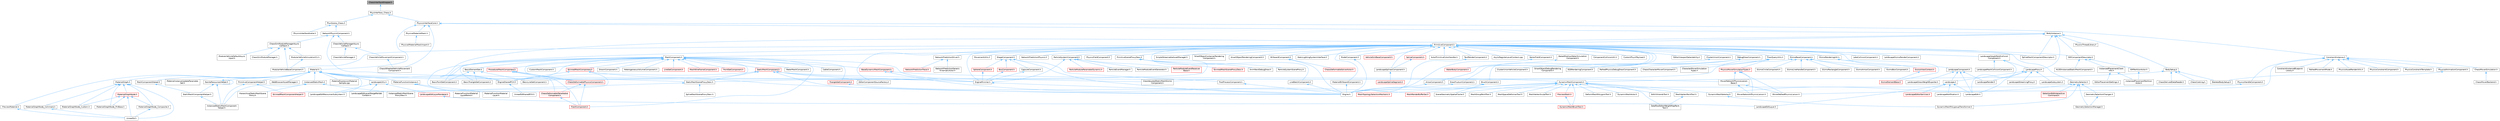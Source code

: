 digraph "ChaosInterfaceWrapper.h"
{
 // INTERACTIVE_SVG=YES
 // LATEX_PDF_SIZE
  bgcolor="transparent";
  edge [fontname=Helvetica,fontsize=10,labelfontname=Helvetica,labelfontsize=10];
  node [fontname=Helvetica,fontsize=10,shape=box,height=0.2,width=0.4];
  Node1 [id="Node000001",label="ChaosInterfaceWrapper.h",height=0.2,width=0.4,color="gray40", fillcolor="grey60", style="filled", fontcolor="black",tooltip=" "];
  Node1 -> Node2 [id="edge1_Node000001_Node000002",dir="back",color="steelblue1",style="solid",tooltip=" "];
  Node2 [id="Node000002",label="PhysInterface_Chaos.h",height=0.2,width=0.4,color="grey40", fillcolor="white", style="filled",URL="$da/d0d/PhysInterface__Chaos_8h.html",tooltip=" "];
  Node2 -> Node3 [id="edge2_Node000002_Node000003",dir="back",color="steelblue1",style="solid",tooltip=" "];
  Node3 [id="Node000003",label="PhysScene_Chaos.h",height=0.2,width=0.4,color="grey40", fillcolor="white", style="filled",URL="$d7/dc5/PhysScene__Chaos_8h.html",tooltip=" "];
  Node3 -> Node4 [id="edge3_Node000003_Node000004",dir="back",color="steelblue1",style="solid",tooltip=" "];
  Node4 [id="Node000004",label="NetworkPhysicsComponent.h",height=0.2,width=0.4,color="grey40", fillcolor="white", style="filled",URL="$d5/dcb/NetworkPhysicsComponent_8h.html",tooltip=" "];
  Node4 -> Node5 [id="edge4_Node000004_Node000005",dir="back",color="steelblue1",style="solid",tooltip=" "];
  Node5 [id="Node000005",label="ChaosSimModuleManagerAsync\lCallback.h",height=0.2,width=0.4,color="grey40", fillcolor="white", style="filled",URL="$d7/dd0/ChaosSimModuleManagerAsyncCallback_8h.html",tooltip=" "];
  Node5 -> Node6 [id="edge5_Node000005_Node000006",dir="back",color="steelblue1",style="solid",tooltip=" "];
  Node6 [id="Node000006",label="ChaosSimModuleManager.h",height=0.2,width=0.4,color="grey40", fillcolor="white", style="filled",URL="$d7/dd1/ChaosSimModuleManager_8h.html",tooltip=" "];
  Node5 -> Node7 [id="edge6_Node000005_Node000007",dir="back",color="steelblue1",style="solid",tooltip=" "];
  Node7 [id="Node000007",label="ModularVehicleBaseComponent.h",height=0.2,width=0.4,color="grey40", fillcolor="white", style="filled",URL="$d3/dc7/ModularVehicleBaseComponent_8h.html",tooltip=" "];
  Node5 -> Node8 [id="edge7_Node000005_Node000008",dir="back",color="steelblue1",style="solid",tooltip=" "];
  Node8 [id="Node000008",label="ModularVehicleDefaultAsync\lInput.h",height=0.2,width=0.4,color="grey40", fillcolor="white", style="filled",URL="$d5/df8/ModularVehicleDefaultAsyncInput_8h.html",tooltip=" "];
  Node5 -> Node9 [id="edge8_Node000005_Node000009",dir="back",color="steelblue1",style="solid",tooltip=" "];
  Node9 [id="Node000009",label="ModularVehicleSimulationCU.h",height=0.2,width=0.4,color="grey40", fillcolor="white", style="filled",URL="$d8/d61/ModularVehicleSimulationCU_8h.html",tooltip=" "];
  Node9 -> Node7 [id="edge9_Node000009_Node000007",dir="back",color="steelblue1",style="solid",tooltip=" "];
  Node4 -> Node10 [id="edge10_Node000004_Node000010",dir="back",color="steelblue1",style="solid",tooltip=" "];
  Node10 [id="Node000010",label="ChaosVehicleManagerAsync\lCallback.h",height=0.2,width=0.4,color="grey40", fillcolor="white", style="filled",URL="$d4/dea/ChaosVehicleManagerAsyncCallback_8h.html",tooltip=" "];
  Node10 -> Node11 [id="edge11_Node000010_Node000011",dir="back",color="steelblue1",style="solid",tooltip=" "];
  Node11 [id="Node000011",label="ChaosVehicleManager.h",height=0.2,width=0.4,color="grey40", fillcolor="white", style="filled",URL="$d3/d70/ChaosVehicleManager_8h.html",tooltip=" "];
  Node10 -> Node12 [id="edge12_Node000010_Node000012",dir="back",color="steelblue1",style="solid",tooltip=" "];
  Node12 [id="Node000012",label="ChaosVehicleMovementComponent.h",height=0.2,width=0.4,color="grey40", fillcolor="white", style="filled",URL="$dc/dfc/ChaosVehicleMovementComponent_8h.html",tooltip=" "];
  Node12 -> Node13 [id="edge13_Node000012_Node000013",dir="back",color="steelblue1",style="solid",tooltip=" "];
  Node13 [id="Node000013",label="ChaosWheeledVehicleMovement\lComponent.h",height=0.2,width=0.4,color="grey40", fillcolor="white", style="filled",URL="$dc/d77/ChaosWheeledVehicleMovementComponent_8h.html",tooltip=" "];
  Node4 -> Node14 [id="edge14_Node000004_Node000014",dir="back",color="steelblue1",style="solid",tooltip=" "];
  Node14 [id="Node000014",label="MoverNetworkPhysicsLiaison\lBase.h",height=0.2,width=0.4,color="grey40", fillcolor="white", style="filled",URL="$d6/d54/MoverNetworkPhysicsLiaisonBase_8h.html",tooltip=" "];
  Node14 -> Node15 [id="edge15_Node000014_Node000015",dir="back",color="steelblue1",style="solid",tooltip=" "];
  Node15 [id="Node000015",label="MoverNetworkPhysicsLiaison.h",height=0.2,width=0.4,color="grey40", fillcolor="white", style="filled",URL="$d7/d6a/MoverNetworkPhysicsLiaison_8h.html",tooltip=" "];
  Node14 -> Node16 [id="edge16_Node000014_Node000016",dir="back",color="steelblue1",style="solid",tooltip=" "];
  Node16 [id="Node000016",label="MoverPathedPhysicsLiaison.h",height=0.2,width=0.4,color="grey40", fillcolor="white", style="filled",URL="$d8/d2d/MoverPathedPhysicsLiaison_8h.html",tooltip=" "];
  Node3 -> Node17 [id="edge17_Node000003_Node000017",dir="back",color="steelblue1",style="solid",tooltip=" "];
  Node17 [id="Node000017",label="PhysicsInterfaceScene.h",height=0.2,width=0.4,color="grey40", fillcolor="white", style="filled",URL="$d6/d76/PhysicsInterfaceScene_8h.html",tooltip=" "];
  Node2 -> Node18 [id="edge18_Node000002_Node000018",dir="back",color="steelblue1",style="solid",tooltip=" "];
  Node18 [id="Node000018",label="PhysicsInterfaceCore.h",height=0.2,width=0.4,color="grey40", fillcolor="white", style="filled",URL="$d7/d7e/PhysicsInterfaceCore_8h.html",tooltip=" "];
  Node18 -> Node19 [id="edge19_Node000018_Node000019",dir="back",color="steelblue1",style="solid",tooltip=" "];
  Node19 [id="Node000019",label="BodyInstance.h",height=0.2,width=0.4,color="grey40", fillcolor="white", style="filled",URL="$d3/d42/BodyInstance_8h.html",tooltip=" "];
  Node19 -> Node20 [id="edge20_Node000019_Node000020",dir="back",color="steelblue1",style="solid",tooltip=" "];
  Node20 [id="Node000020",label="BodySetup.h",height=0.2,width=0.4,color="grey40", fillcolor="white", style="filled",URL="$d8/d7b/BodySetup_8h.html",tooltip=" "];
  Node20 -> Node21 [id="edge21_Node000020_Node000021",dir="back",color="steelblue1",style="solid",tooltip=" "];
  Node21 [id="Node000021",label="ChaosCooking.h",height=0.2,width=0.4,color="grey40", fillcolor="white", style="filled",URL="$de/d88/ChaosCooking_8h.html",tooltip=" "];
  Node20 -> Node22 [id="edge22_Node000020_Node000022",dir="back",color="steelblue1",style="solid",tooltip=" "];
  Node22 [id="Node000022",label="ChaosDerivedDataReader.h",height=0.2,width=0.4,color="grey40", fillcolor="white", style="filled",URL="$de/d70/ChaosDerivedDataReader_8h.html",tooltip=" "];
  Node20 -> Node23 [id="edge23_Node000020_Node000023",dir="back",color="steelblue1",style="solid",tooltip=" "];
  Node23 [id="Node000023",label="DynamicMeshComponent.h",height=0.2,width=0.4,color="grey40", fillcolor="white", style="filled",URL="$d8/d66/DynamicMeshComponent_8h.html",tooltip=" "];
  Node23 -> Node24 [id="edge24_Node000023_Node000024",dir="back",color="steelblue1",style="solid",tooltip=" "];
  Node24 [id="Node000024",label="DataflowEditorWeightMapPaint\lTool.h",height=0.2,width=0.4,color="grey40", fillcolor="white", style="filled",URL="$db/d46/DataflowEditorWeightMapPaintTool_8h.html",tooltip=" "];
  Node23 -> Node25 [id="edge25_Node000023_Node000025",dir="back",color="steelblue1",style="solid",tooltip=" "];
  Node25 [id="Node000025",label="DeformMeshPolygonsTool.h",height=0.2,width=0.4,color="grey40", fillcolor="white", style="filled",URL="$db/d72/DeformMeshPolygonsTool_8h.html",tooltip=" "];
  Node23 -> Node26 [id="edge26_Node000023_Node000026",dir="back",color="steelblue1",style="solid",tooltip=" "];
  Node26 [id="Node000026",label="DynamicMeshActor.h",height=0.2,width=0.4,color="grey40", fillcolor="white", style="filled",URL="$d1/d71/DynamicMeshActor_8h.html",tooltip=" "];
  Node23 -> Node27 [id="edge27_Node000023_Node000027",dir="back",color="steelblue1",style="solid",tooltip=" "];
  Node27 [id="Node000027",label="DynamicMeshBrushTool.h",height=0.2,width=0.4,color="red", fillcolor="#FFF0F0", style="filled",URL="$da/d04/DynamicMeshBrushTool_8h.html",tooltip=" "];
  Node23 -> Node31 [id="edge28_Node000023_Node000031",dir="back",color="steelblue1",style="solid",tooltip=" "];
  Node31 [id="Node000031",label="DynamicMeshSelector.h",height=0.2,width=0.4,color="grey40", fillcolor="white", style="filled",URL="$dc/d01/DynamicMeshSelector_8h.html",tooltip=" "];
  Node31 -> Node32 [id="edge29_Node000031_Node000032",dir="back",color="steelblue1",style="solid",tooltip=" "];
  Node32 [id="Node000032",label="DynamicMeshPolygroupTransformer.h",height=0.2,width=0.4,color="grey40", fillcolor="white", style="filled",URL="$dc/db2/DynamicMeshPolygroupTransformer_8h.html",tooltip=" "];
  Node23 -> Node33 [id="edge30_Node000023_Node000033",dir="back",color="steelblue1",style="solid",tooltip=" "];
  Node33 [id="Node000033",label="EditUVIslandsTool.h",height=0.2,width=0.4,color="grey40", fillcolor="white", style="filled",URL="$d0/de4/EditUVIslandsTool_8h.html",tooltip=" "];
  Node23 -> Node34 [id="edge31_Node000023_Node000034",dir="back",color="steelblue1",style="solid",tooltip=" "];
  Node34 [id="Node000034",label="MeshGroupPaintTool.h",height=0.2,width=0.4,color="grey40", fillcolor="white", style="filled",URL="$dd/d04/MeshGroupPaintTool_8h.html",tooltip=" "];
  Node23 -> Node35 [id="edge32_Node000023_Node000035",dir="back",color="steelblue1",style="solid",tooltip=" "];
  Node35 [id="Node000035",label="MeshRenderBufferSet.h",height=0.2,width=0.4,color="red", fillcolor="#FFF0F0", style="filled",URL="$de/dc2/MeshRenderBufferSet_8h.html",tooltip=" "];
  Node23 -> Node37 [id="edge33_Node000023_Node000037",dir="back",color="steelblue1",style="solid",tooltip=" "];
  Node37 [id="Node000037",label="MeshSpaceDeformerTool.h",height=0.2,width=0.4,color="grey40", fillcolor="white", style="filled",URL="$d7/dc8/MeshSpaceDeformerTool_8h.html",tooltip=" "];
  Node23 -> Node38 [id="edge34_Node000023_Node000038",dir="back",color="steelblue1",style="solid",tooltip=" "];
  Node38 [id="Node000038",label="MeshTopologySelectionMechanic.h",height=0.2,width=0.4,color="red", fillcolor="#FFF0F0", style="filled",URL="$d5/d15/MeshTopologySelectionMechanic_8h.html",tooltip=" "];
  Node23 -> Node41 [id="edge35_Node000023_Node000041",dir="back",color="steelblue1",style="solid",tooltip=" "];
  Node41 [id="Node000041",label="MeshVertexPaintTool.h",height=0.2,width=0.4,color="grey40", fillcolor="white", style="filled",URL="$db/d74/MeshVertexPaintTool_8h.html",tooltip=" "];
  Node41 -> Node24 [id="edge36_Node000041_Node000024",dir="back",color="steelblue1",style="solid",tooltip=" "];
  Node23 -> Node42 [id="edge37_Node000023_Node000042",dir="back",color="steelblue1",style="solid",tooltip=" "];
  Node42 [id="Node000042",label="MeshVertexSculptTool.h",height=0.2,width=0.4,color="grey40", fillcolor="white", style="filled",URL="$dc/da6/MeshVertexSculptTool_8h.html",tooltip=" "];
  Node23 -> Node43 [id="edge38_Node000023_Node000043",dir="back",color="steelblue1",style="solid",tooltip=" "];
  Node43 [id="Node000043",label="PreviewMesh.h",height=0.2,width=0.4,color="red", fillcolor="#FFF0F0", style="filled",URL="$d6/d30/PreviewMesh_8h.html",tooltip=" "];
  Node43 -> Node27 [id="edge39_Node000043_Node000027",dir="back",color="steelblue1",style="solid",tooltip=" "];
  Node23 -> Node95 [id="edge40_Node000023_Node000095",dir="back",color="steelblue1",style="solid",tooltip=" "];
  Node95 [id="Node000095",label="SceneGeometrySpatialCache.h",height=0.2,width=0.4,color="grey40", fillcolor="white", style="filled",URL="$d6/d6f/SceneGeometrySpatialCache_8h.html",tooltip=" "];
  Node20 -> Node96 [id="edge41_Node000020_Node000096",dir="back",color="steelblue1",style="solid",tooltip=" "];
  Node96 [id="Node000096",label="SkeletalBodySetup.h",height=0.2,width=0.4,color="grey40", fillcolor="white", style="filled",URL="$dc/dbc/SkeletalBodySetup_8h.html",tooltip=" "];
  Node19 -> Node97 [id="edge42_Node000019_Node000097",dir="back",color="steelblue1",style="solid",tooltip=" "];
  Node97 [id="Node000097",label="EngineSharedPCH.h",height=0.2,width=0.4,color="grey40", fillcolor="white", style="filled",URL="$dc/dbb/EngineSharedPCH_8h.html",tooltip=" "];
  Node97 -> Node98 [id="edge43_Node000097_Node000098",dir="back",color="steelblue1",style="solid",tooltip=" "];
  Node98 [id="Node000098",label="UnrealEdSharedPCH.h",height=0.2,width=0.4,color="grey40", fillcolor="white", style="filled",URL="$d1/de6/UnrealEdSharedPCH_8h.html",tooltip=" "];
  Node19 -> Node99 [id="edge44_Node000019_Node000099",dir="back",color="steelblue1",style="solid",tooltip=" "];
  Node99 [id="Node000099",label="ISMComponentDescriptor.h",height=0.2,width=0.4,color="grey40", fillcolor="white", style="filled",URL="$dd/d82/ISMComponentDescriptor_8h.html",tooltip=" "];
  Node99 -> Node100 [id="edge45_Node000099_Node000100",dir="back",color="steelblue1",style="solid",tooltip=" "];
  Node100 [id="Node000100",label="HLODInstancedStaticMeshComponent.h",height=0.2,width=0.4,color="grey40", fillcolor="white", style="filled",URL="$dd/d88/HLODInstancedStaticMeshComponent_8h.html",tooltip=" "];
  Node99 -> Node101 [id="edge46_Node000099_Node000101",dir="back",color="steelblue1",style="solid",tooltip=" "];
  Node101 [id="Node000101",label="ISMPartitionActor.h",height=0.2,width=0.4,color="grey40", fillcolor="white", style="filled",URL="$d8/dac/ISMPartitionActor_8h.html",tooltip=" "];
  Node101 -> Node102 [id="edge47_Node000101_Node000102",dir="back",color="steelblue1",style="solid",tooltip=" "];
  Node102 [id="Node000102",label="InstancedPlacementPartition\lActor.h",height=0.2,width=0.4,color="grey40", fillcolor="white", style="filled",URL="$dd/d43/InstancedPlacementPartitionActor_8h.html",tooltip=" "];
  Node99 -> Node103 [id="edge48_Node000099_Node000103",dir="back",color="steelblue1",style="solid",tooltip=" "];
  Node103 [id="Node000103",label="InstancedPlacementClient\lInfo.h",height=0.2,width=0.4,color="grey40", fillcolor="white", style="filled",URL="$d0/d12/InstancedPlacementClientInfo_8h.html",tooltip=" "];
  Node103 -> Node104 [id="edge49_Node000103_Node000104",dir="back",color="steelblue1",style="solid",tooltip=" "];
  Node104 [id="Node000104",label="EditorPlacementSettings.h",height=0.2,width=0.4,color="grey40", fillcolor="white", style="filled",URL="$dd/daf/EditorPlacementSettings_8h.html",tooltip=" "];
  Node103 -> Node102 [id="edge50_Node000103_Node000102",dir="back",color="steelblue1",style="solid",tooltip=" "];
  Node19 -> Node105 [id="edge51_Node000019_Node000105",dir="back",color="steelblue1",style="solid",tooltip=" "];
  Node105 [id="Node000105",label="LandscapeProxy.h",height=0.2,width=0.4,color="grey40", fillcolor="white", style="filled",URL="$db/dae/LandscapeProxy_8h.html",tooltip=" "];
  Node105 -> Node106 [id="edge52_Node000105_Node000106",dir="back",color="steelblue1",style="solid",tooltip=" "];
  Node106 [id="Node000106",label="Landscape.h",height=0.2,width=0.4,color="grey40", fillcolor="white", style="filled",URL="$d5/dd6/Landscape_8h.html",tooltip=" "];
  Node106 -> Node107 [id="edge53_Node000106_Node000107",dir="back",color="steelblue1",style="solid",tooltip=" "];
  Node107 [id="Node000107",label="LandscapeEdit.h",height=0.2,width=0.4,color="grey40", fillcolor="white", style="filled",URL="$df/d61/LandscapeEdit_8h.html",tooltip=" "];
  Node106 -> Node108 [id="edge54_Node000106_Node000108",dir="back",color="steelblue1",style="solid",tooltip=" "];
  Node108 [id="Node000108",label="LandscapeEditLayer.h",height=0.2,width=0.4,color="grey40", fillcolor="white", style="filled",URL="$d2/d34/LandscapeEditLayer_8h.html",tooltip=" "];
  Node106 -> Node109 [id="edge55_Node000106_Node000109",dir="back",color="steelblue1",style="solid",tooltip=" "];
  Node109 [id="Node000109",label="LandscapeEditorServices.h",height=0.2,width=0.4,color="red", fillcolor="#FFF0F0", style="filled",URL="$d0/de9/LandscapeEditorServices_8h.html",tooltip=" "];
  Node106 -> Node111 [id="edge56_Node000106_Node000111",dir="back",color="steelblue1",style="solid",tooltip=" "];
  Node111 [id="Node000111",label="LandscapeNotification.h",height=0.2,width=0.4,color="grey40", fillcolor="white", style="filled",URL="$d7/de3/LandscapeNotification_8h.html",tooltip=" "];
  Node105 -> Node107 [id="edge57_Node000105_Node000107",dir="back",color="steelblue1",style="solid",tooltip=" "];
  Node105 -> Node112 [id="edge58_Node000105_Node000112",dir="back",color="steelblue1",style="solid",tooltip=" "];
  Node112 [id="Node000112",label="LandscapeRender.h",height=0.2,width=0.4,color="grey40", fillcolor="white", style="filled",URL="$df/d67/LandscapeRender_8h.html",tooltip=" "];
  Node105 -> Node113 [id="edge59_Node000105_Node000113",dir="back",color="steelblue1",style="solid",tooltip=" "];
  Node113 [id="Node000113",label="LandscapeStreamingProxy.h",height=0.2,width=0.4,color="grey40", fillcolor="white", style="filled",URL="$de/d5a/LandscapeStreamingProxy_8h.html",tooltip=" "];
  Node105 -> Node114 [id="edge60_Node000105_Node000114",dir="back",color="steelblue1",style="solid",tooltip=" "];
  Node114 [id="Node000114",label="LandscapeSubsystem.h",height=0.2,width=0.4,color="grey40", fillcolor="white", style="filled",URL="$d7/ddd/LandscapeSubsystem_8h.html",tooltip=" "];
  Node19 -> Node115 [id="edge61_Node000019_Node000115",dir="back",color="steelblue1",style="solid",tooltip=" "];
  Node115 [id="Node000115",label="PhysicsThreadLibrary.h",height=0.2,width=0.4,color="grey40", fillcolor="white", style="filled",URL="$dd/df6/PhysicsThreadLibrary_8h.html",tooltip=" "];
  Node19 -> Node116 [id="edge62_Node000019_Node000116",dir="back",color="steelblue1",style="solid",tooltip=" "];
  Node116 [id="Node000116",label="PrimitiveComponent.h",height=0.2,width=0.4,color="grey40", fillcolor="white", style="filled",URL="$df/d9f/PrimitiveComponent_8h.html",tooltip=" "];
  Node116 -> Node117 [id="edge63_Node000116_Node000117",dir="back",color="steelblue1",style="solid",tooltip=" "];
  Node117 [id="Node000117",label="ActorPrimitiveColorHandler.h",height=0.2,width=0.4,color="grey40", fillcolor="white", style="filled",URL="$d4/d72/ActorPrimitiveColorHandler_8h.html",tooltip=" "];
  Node116 -> Node118 [id="edge64_Node000116_Node000118",dir="back",color="steelblue1",style="solid",tooltip=" "];
  Node118 [id="Node000118",label="ArrowComponent.h",height=0.2,width=0.4,color="grey40", fillcolor="white", style="filled",URL="$db/d35/ArrowComponent_8h.html",tooltip=" "];
  Node118 -> Node119 [id="edge65_Node000118_Node000119",dir="back",color="steelblue1",style="solid",tooltip=" "];
  Node119 [id="Node000119",label="Engine.h",height=0.2,width=0.4,color="grey40", fillcolor="white", style="filled",URL="$d1/d34/Public_2Engine_8h.html",tooltip=" "];
  Node116 -> Node120 [id="edge66_Node000116_Node000120",dir="back",color="steelblue1",style="solid",tooltip=" "];
  Node120 [id="Node000120",label="AsyncRegisterLevelContext.cpp",height=0.2,width=0.4,color="grey40", fillcolor="white", style="filled",URL="$da/df8/AsyncRegisterLevelContext_8cpp.html",tooltip=" "];
  Node116 -> Node121 [id="edge67_Node000116_Node000121",dir="back",color="steelblue1",style="solid",tooltip=" "];
  Node121 [id="Node000121",label="BakedShallowWaterSimulation\lComponent.h",height=0.2,width=0.4,color="grey40", fillcolor="white", style="filled",URL="$d4/dbc/BakedShallowWaterSimulationComponent_8h.html",tooltip=" "];
  Node121 -> Node122 [id="edge68_Node000121_Node000122",dir="back",color="steelblue1",style="solid",tooltip=" "];
  Node122 [id="Node000122",label="WaterBodyComponent.h",height=0.2,width=0.4,color="red", fillcolor="#FFF0F0", style="filled",URL="$db/d59/WaterBodyComponent_8h.html",tooltip=" "];
  Node116 -> Node135 [id="edge69_Node000116_Node000135",dir="back",color="steelblue1",style="solid",tooltip=" "];
  Node135 [id="Node000135",label="BillboardComponent.h",height=0.2,width=0.4,color="grey40", fillcolor="white", style="filled",URL="$db/d72/BillboardComponent_8h.html",tooltip=" "];
  Node135 -> Node136 [id="edge70_Node000135_Node000136",dir="back",color="steelblue1",style="solid",tooltip=" "];
  Node136 [id="Node000136",label="ChaosDeformableSolverActor.h",height=0.2,width=0.4,color="red", fillcolor="#FFF0F0", style="filled",URL="$d2/de9/ChaosDeformableSolverActor_8h.html",tooltip=" "];
  Node135 -> Node119 [id="edge71_Node000135_Node000119",dir="back",color="steelblue1",style="solid",tooltip=" "];
  Node116 -> Node140 [id="edge72_Node000116_Node000140",dir="back",color="steelblue1",style="solid",tooltip=" "];
  Node140 [id="Node000140",label="BrushComponent.h",height=0.2,width=0.4,color="grey40", fillcolor="white", style="filled",URL="$d0/d9c/BrushComponent_8h.html",tooltip=" "];
  Node140 -> Node119 [id="edge73_Node000140_Node000119",dir="back",color="steelblue1",style="solid",tooltip=" "];
  Node140 -> Node95 [id="edge74_Node000140_Node000095",dir="back",color="steelblue1",style="solid",tooltip=" "];
  Node116 -> Node141 [id="edge75_Node000116_Node000141",dir="back",color="steelblue1",style="solid",tooltip=" "];
  Node141 [id="Node000141",label="ClusterUnionComponent.h",height=0.2,width=0.4,color="grey40", fillcolor="white", style="filled",URL="$d0/d16/ClusterUnionComponent_8h.html",tooltip=" "];
  Node141 -> Node142 [id="edge76_Node000141_Node000142",dir="back",color="steelblue1",style="solid",tooltip=" "];
  Node142 [id="Node000142",label="ClusterUnionVehicleComponent.h",height=0.2,width=0.4,color="grey40", fillcolor="white", style="filled",URL="$dd/deb/ClusterUnionVehicleComponent_8h.html",tooltip=" "];
  Node116 -> Node143 [id="edge77_Node000116_Node000143",dir="back",color="steelblue1",style="solid",tooltip=" "];
  Node143 [id="Node000143",label="ComponentCollisionUtil.h",height=0.2,width=0.4,color="grey40", fillcolor="white", style="filled",URL="$d9/d1c/ComponentCollisionUtil_8h.html",tooltip=" "];
  Node116 -> Node144 [id="edge78_Node000116_Node000144",dir="back",color="steelblue1",style="solid",tooltip=" "];
  Node144 [id="Node000144",label="CustomPhysXPayload.h",height=0.2,width=0.4,color="grey40", fillcolor="white", style="filled",URL="$d3/d90/CustomPhysXPayload_8h.html",tooltip=" "];
  Node116 -> Node145 [id="edge79_Node000116_Node000145",dir="back",color="steelblue1",style="solid",tooltip=" "];
  Node145 [id="Node000145",label="DebugDrawComponent.h",height=0.2,width=0.4,color="grey40", fillcolor="white", style="filled",URL="$d9/dae/DebugDrawComponent_8h.html",tooltip=" "];
  Node145 -> Node146 [id="edge80_Node000145_Node000146",dir="back",color="steelblue1",style="solid",tooltip=" "];
  Node146 [id="Node000146",label="EQSRenderingComponent.h",height=0.2,width=0.4,color="grey40", fillcolor="white", style="filled",URL="$df/d63/EQSRenderingComponent_8h.html",tooltip=" "];
  Node145 -> Node147 [id="edge81_Node000145_Node000147",dir="back",color="steelblue1",style="solid",tooltip=" "];
  Node147 [id="Node000147",label="PathedPhysicsDebugDrawComponent.h",height=0.2,width=0.4,color="grey40", fillcolor="white", style="filled",URL="$d9/dd8/PathedPhysicsDebugDrawComponent_8h.html",tooltip=" "];
  Node145 -> Node148 [id="edge82_Node000145_Node000148",dir="back",color="steelblue1",style="solid",tooltip=" "];
  Node148 [id="Node000148",label="SmartObjectDebugRendering\lComponent.h",height=0.2,width=0.4,color="grey40", fillcolor="white", style="filled",URL="$d2/db9/SmartObjectDebugRenderingComponent_8h.html",tooltip=" "];
  Node116 -> Node149 [id="edge83_Node000116_Node000149",dir="back",color="steelblue1",style="solid",tooltip=" "];
  Node149 [id="Node000149",label="DrawFrustumComponent.h",height=0.2,width=0.4,color="grey40", fillcolor="white", style="filled",URL="$db/d24/DrawFrustumComponent_8h.html",tooltip=" "];
  Node149 -> Node119 [id="edge84_Node000149_Node000119",dir="back",color="steelblue1",style="solid",tooltip=" "];
  Node116 -> Node150 [id="edge85_Node000116_Node000150",dir="back",color="steelblue1",style="solid",tooltip=" "];
  Node150 [id="Node000150",label="EditorComponentSourceFactory.h",height=0.2,width=0.4,color="grey40", fillcolor="white", style="filled",URL="$d4/d35/EditorComponentSourceFactory_8h.html",tooltip=" "];
  Node116 -> Node151 [id="edge86_Node000116_Node000151",dir="back",color="steelblue1",style="solid",tooltip=" "];
  Node151 [id="Node000151",label="EditorViewportSelectability.h",height=0.2,width=0.4,color="grey40", fillcolor="white", style="filled",URL="$d0/da6/EditorViewportSelectability_8h.html",tooltip=" "];
  Node116 -> Node152 [id="edge87_Node000116_Node000152",dir="back",color="steelblue1",style="solid",tooltip=" "];
  Node152 [id="Node000152",label="EngineMinimal.h",height=0.2,width=0.4,color="grey40", fillcolor="white", style="filled",URL="$d0/d2c/EngineMinimal_8h.html",tooltip=" "];
  Node152 -> Node119 [id="edge88_Node000152_Node000119",dir="back",color="steelblue1",style="solid",tooltip=" "];
  Node116 -> Node97 [id="edge89_Node000116_Node000097",dir="back",color="steelblue1",style="solid",tooltip=" "];
  Node116 -> Node153 [id="edge90_Node000116_Node000153",dir="back",color="steelblue1",style="solid",tooltip=" "];
  Node153 [id="Node000153",label="FloorQueryUtils.h",height=0.2,width=0.4,color="grey40", fillcolor="white", style="filled",URL="$df/d2a/FloorQueryUtils_8h.html",tooltip=" "];
  Node153 -> Node154 [id="edge91_Node000153_Node000154",dir="back",color="steelblue1",style="solid",tooltip=" "];
  Node154 [id="Node000154",label="ChaosCharacterMoverComponent.h",height=0.2,width=0.4,color="grey40", fillcolor="white", style="filled",URL="$d5/dd2/ChaosCharacterMoverComponent_8h.html",tooltip=" "];
  Node153 -> Node155 [id="edge92_Node000153_Node000155",dir="back",color="steelblue1",style="solid",tooltip=" "];
  Node155 [id="Node000155",label="CharacterMoverSimulation\lTypes.h",height=0.2,width=0.4,color="grey40", fillcolor="white", style="filled",URL="$df/dcc/CharacterMoverSimulationTypes_8h.html",tooltip=" "];
  Node153 -> Node156 [id="edge93_Node000153_Node000156",dir="back",color="steelblue1",style="solid",tooltip=" "];
  Node156 [id="Node000156",label="PhysicsMoverSimulationTypes.h",height=0.2,width=0.4,color="red", fillcolor="#FFF0F0", style="filled",URL="$d1/d2f/PhysicsMoverSimulationTypes_8h.html",tooltip=" "];
  Node156 -> Node15 [id="edge94_Node000156_Node000015",dir="back",color="steelblue1",style="solid",tooltip=" "];
  Node156 -> Node14 [id="edge95_Node000156_Node000014",dir="back",color="steelblue1",style="solid",tooltip=" "];
  Node156 -> Node16 [id="edge96_Node000156_Node000016",dir="back",color="steelblue1",style="solid",tooltip=" "];
  Node116 -> Node163 [id="edge97_Node000116_Node000163",dir="back",color="steelblue1",style="solid",tooltip=" "];
  Node163 [id="Node000163",label="GeometrySelector.h",height=0.2,width=0.4,color="grey40", fillcolor="white", style="filled",URL="$d5/d67/GeometrySelector_8h.html",tooltip=" "];
  Node163 -> Node32 [id="edge98_Node000163_Node000032",dir="back",color="steelblue1",style="solid",tooltip=" "];
  Node163 -> Node31 [id="edge99_Node000163_Node000031",dir="back",color="steelblue1",style="solid",tooltip=" "];
  Node163 -> Node164 [id="edge100_Node000163_Node000164",dir="back",color="steelblue1",style="solid",tooltip=" "];
  Node164 [id="Node000164",label="GeometrySelectionChanges.h",height=0.2,width=0.4,color="grey40", fillcolor="white", style="filled",URL="$d2/d21/GeometrySelectionChanges_8h.html",tooltip=" "];
  Node164 -> Node165 [id="edge101_Node000164_Node000165",dir="back",color="steelblue1",style="solid",tooltip=" "];
  Node165 [id="Node000165",label="GeometrySelectionManager.h",height=0.2,width=0.4,color="grey40", fillcolor="white", style="filled",URL="$d9/d43/GeometrySelectionManager_8h.html",tooltip=" "];
  Node163 -> Node165 [id="edge102_Node000163_Node000165",dir="back",color="steelblue1",style="solid",tooltip=" "];
  Node163 -> Node166 [id="edge103_Node000163_Node000166",dir="back",color="steelblue1",style="solid",tooltip=" "];
  Node166 [id="Node000166",label="SelectionEditInteractive\lCommand.h",height=0.2,width=0.4,color="red", fillcolor="#FFF0F0", style="filled",URL="$d8/db5/SelectionEditInteractiveCommand_8h.html",tooltip=" "];
  Node116 -> Node171 [id="edge104_Node000116_Node000171",dir="back",color="steelblue1",style="solid",tooltip=" "];
  Node171 [id="Node000171",label="GizmoBaseComponent.h",height=0.2,width=0.4,color="grey40", fillcolor="white", style="filled",URL="$db/dfd/GizmoBaseComponent_8h.html",tooltip=" "];
  Node171 -> Node172 [id="edge105_Node000171_Node000172",dir="back",color="steelblue1",style="solid",tooltip=" "];
  Node172 [id="Node000172",label="GizmoArrowComponent.h",height=0.2,width=0.4,color="grey40", fillcolor="white", style="filled",URL="$d9/df9/GizmoArrowComponent_8h.html",tooltip=" "];
  Node171 -> Node173 [id="edge106_Node000171_Node000173",dir="back",color="steelblue1",style="solid",tooltip=" "];
  Node173 [id="Node000173",label="GizmoBoxComponent.h",height=0.2,width=0.4,color="grey40", fillcolor="white", style="filled",URL="$d4/d84/GizmoBoxComponent_8h.html",tooltip=" "];
  Node171 -> Node174 [id="edge107_Node000171_Node000174",dir="back",color="steelblue1",style="solid",tooltip=" "];
  Node174 [id="Node000174",label="GizmoCircleComponent.h",height=0.2,width=0.4,color="grey40", fillcolor="white", style="filled",URL="$d3/d78/GizmoCircleComponent_8h.html",tooltip=" "];
  Node171 -> Node175 [id="edge108_Node000171_Node000175",dir="back",color="steelblue1",style="solid",tooltip=" "];
  Node175 [id="Node000175",label="GizmoLineHandleComponent.h",height=0.2,width=0.4,color="grey40", fillcolor="white", style="filled",URL="$d3/d98/GizmoLineHandleComponent_8h.html",tooltip=" "];
  Node171 -> Node176 [id="edge109_Node000171_Node000176",dir="back",color="steelblue1",style="solid",tooltip=" "];
  Node176 [id="Node000176",label="GizmoRectangleComponent.h",height=0.2,width=0.4,color="grey40", fillcolor="white", style="filled",URL="$d9/ded/GizmoRectangleComponent_8h.html",tooltip=" "];
  Node171 -> Node177 [id="edge110_Node000171_Node000177",dir="back",color="steelblue1",style="solid",tooltip=" "];
  Node177 [id="Node000177",label="ViewAdjustedStaticMeshGizmo\lComponent.h",height=0.2,width=0.4,color="grey40", fillcolor="white", style="filled",URL="$d3/d99/ViewAdjustedStaticMeshGizmoComponent_8h.html",tooltip=" "];
  Node116 -> Node178 [id="edge111_Node000116_Node000178",dir="back",color="steelblue1",style="solid",tooltip=" "];
  Node178 [id="Node000178",label="GizmoRenderingUtil.h",height=0.2,width=0.4,color="grey40", fillcolor="white", style="filled",URL="$d0/d40/GizmoRenderingUtil_8h.html",tooltip=" "];
  Node178 -> Node179 [id="edge112_Node000178_Node000179",dir="back",color="steelblue1",style="solid",tooltip=" "];
  Node179 [id="Node000179",label="GizmoElementBase.h",height=0.2,width=0.4,color="red", fillcolor="#FFF0F0", style="filled",URL="$d5/d19/GizmoElementBase_8h.html",tooltip=" "];
  Node178 -> Node195 [id="edge113_Node000178_Node000195",dir="back",color="steelblue1",style="solid",tooltip=" "];
  Node195 [id="Node000195",label="GizmoViewContext.h",height=0.2,width=0.4,color="red", fillcolor="#FFF0F0", style="filled",URL="$dd/d1a/GizmoViewContext_8h.html",tooltip=" "];
  Node195 -> Node179 [id="edge114_Node000195_Node000179",dir="back",color="steelblue1",style="solid",tooltip=" "];
  Node116 -> Node99 [id="edge115_Node000116_Node000099",dir="back",color="steelblue1",style="solid",tooltip=" "];
  Node116 -> Node197 [id="edge116_Node000116_Node000197",dir="back",color="steelblue1",style="solid",tooltip=" "];
  Node197 [id="Node000197",label="LakeCollisionComponent.h",height=0.2,width=0.4,color="grey40", fillcolor="white", style="filled",URL="$d6/d05/LakeCollisionComponent_8h.html",tooltip=" "];
  Node116 -> Node198 [id="edge117_Node000116_Node000198",dir="back",color="steelblue1",style="solid",tooltip=" "];
  Node198 [id="Node000198",label="LandscapeComponent.h",height=0.2,width=0.4,color="grey40", fillcolor="white", style="filled",URL="$d4/dba/LandscapeComponent_8h.html",tooltip=" "];
  Node198 -> Node106 [id="edge118_Node000198_Node000106",dir="back",color="steelblue1",style="solid",tooltip=" "];
  Node198 -> Node107 [id="edge119_Node000198_Node000107",dir="back",color="steelblue1",style="solid",tooltip=" "];
  Node198 -> Node199 [id="edge120_Node000198_Node000199",dir="back",color="steelblue1",style="solid",tooltip=" "];
  Node199 [id="Node000199",label="LandscapeGrassWeightExporter.h",height=0.2,width=0.4,color="grey40", fillcolor="white", style="filled",URL="$de/d64/LandscapeGrassWeightExporter_8h.html",tooltip=" "];
  Node198 -> Node112 [id="edge121_Node000198_Node000112",dir="back",color="steelblue1",style="solid",tooltip=" "];
  Node116 -> Node200 [id="edge122_Node000116_Node000200",dir="back",color="steelblue1",style="solid",tooltip=" "];
  Node200 [id="Node000200",label="LandscapeGizmoRenderComponent.h",height=0.2,width=0.4,color="grey40", fillcolor="white", style="filled",URL="$d0/d84/LandscapeGizmoRenderComponent_8h.html",tooltip=" "];
  Node116 -> Node201 [id="edge123_Node000116_Node000201",dir="back",color="steelblue1",style="solid",tooltip=" "];
  Node201 [id="Node000201",label="LandscapeHeightfieldCollision\lComponent.h",height=0.2,width=0.4,color="grey40", fillcolor="white", style="filled",URL="$d2/d06/LandscapeHeightfieldCollisionComponent_8h.html",tooltip=" "];
  Node201 -> Node107 [id="edge124_Node000201_Node000107",dir="back",color="steelblue1",style="solid",tooltip=" "];
  Node201 -> Node202 [id="edge125_Node000201_Node000202",dir="back",color="steelblue1",style="solid",tooltip=" "];
  Node202 [id="Node000202",label="LandscapeMeshCollisionComponent.h",height=0.2,width=0.4,color="grey40", fillcolor="white", style="filled",URL="$d0/dab/LandscapeMeshCollisionComponent_8h.html",tooltip=" "];
  Node201 -> Node105 [id="edge126_Node000201_Node000105",dir="back",color="steelblue1",style="solid",tooltip=" "];
  Node116 -> Node203 [id="edge127_Node000116_Node000203",dir="back",color="steelblue1",style="solid",tooltip=" "];
  Node203 [id="Node000203",label="LandscapeSplinesComponent.h",height=0.2,width=0.4,color="grey40", fillcolor="white", style="filled",URL="$d4/d7e/LandscapeSplinesComponent_8h.html",tooltip=" "];
  Node203 -> Node204 [id="edge128_Node000203_Node000204",dir="back",color="steelblue1",style="solid",tooltip=" "];
  Node204 [id="Node000204",label="LandscapeSplineSegment.h",height=0.2,width=0.4,color="red", fillcolor="#FFF0F0", style="filled",URL="$d4/d8d/LandscapeSplineSegment_8h.html",tooltip=" "];
  Node116 -> Node206 [id="edge129_Node000116_Node000206",dir="back",color="steelblue1",style="solid",tooltip=" "];
  Node206 [id="Node000206",label="LineBatchComponent.h",height=0.2,width=0.4,color="grey40", fillcolor="white", style="filled",URL="$d4/dd8/LineBatchComponent_8h.html",tooltip=" "];
  Node206 -> Node119 [id="edge130_Node000206_Node000119",dir="back",color="steelblue1",style="solid",tooltip=" "];
  Node116 -> Node207 [id="edge131_Node000116_Node000207",dir="back",color="steelblue1",style="solid",tooltip=" "];
  Node207 [id="Node000207",label="MaterialBillboardComponent.h",height=0.2,width=0.4,color="grey40", fillcolor="white", style="filled",URL="$d0/d98/MaterialBillboardComponent_8h.html",tooltip=" "];
  Node207 -> Node119 [id="edge132_Node000207_Node000119",dir="back",color="steelblue1",style="solid",tooltip=" "];
  Node116 -> Node208 [id="edge133_Node000116_Node000208",dir="back",color="steelblue1",style="solid",tooltip=" "];
  Node208 [id="Node000208",label="MeshComponent.h",height=0.2,width=0.4,color="grey40", fillcolor="white", style="filled",URL="$dd/d57/MeshComponent_8h.html",tooltip=" "];
  Node208 -> Node209 [id="edge134_Node000208_Node000209",dir="back",color="steelblue1",style="solid",tooltip=" "];
  Node209 [id="Node000209",label="BaseDynamicMeshComponent.h",height=0.2,width=0.4,color="red", fillcolor="#FFF0F0", style="filled",URL="$d3/df4/BaseDynamicMeshComponent_8h.html",tooltip=" "];
  Node209 -> Node23 [id="edge135_Node000209_Node000023",dir="back",color="steelblue1",style="solid",tooltip=" "];
  Node209 -> Node35 [id="edge136_Node000209_Node000035",dir="back",color="steelblue1",style="solid",tooltip=" "];
  Node208 -> Node227 [id="edge137_Node000208_Node000227",dir="back",color="steelblue1",style="solid",tooltip=" "];
  Node227 [id="Node000227",label="BasicElementSet.h",height=0.2,width=0.4,color="grey40", fillcolor="white", style="filled",URL="$de/d31/BasicElementSet_8h.html",tooltip=" "];
  Node227 -> Node228 [id="edge138_Node000227_Node000228",dir="back",color="steelblue1",style="solid",tooltip=" "];
  Node228 [id="Node000228",label="BasicLineSetComponent.h",height=0.2,width=0.4,color="grey40", fillcolor="white", style="filled",URL="$da/d78/BasicLineSetComponent_8h.html",tooltip=" "];
  Node227 -> Node229 [id="edge139_Node000227_Node000229",dir="back",color="steelblue1",style="solid",tooltip=" "];
  Node229 [id="Node000229",label="BasicPointSetComponent.h",height=0.2,width=0.4,color="grey40", fillcolor="white", style="filled",URL="$d4/d5f/BasicPointSetComponent_8h.html",tooltip=" "];
  Node227 -> Node230 [id="edge140_Node000227_Node000230",dir="back",color="steelblue1",style="solid",tooltip=" "];
  Node230 [id="Node000230",label="BasicTriangleSetComponent.h",height=0.2,width=0.4,color="grey40", fillcolor="white", style="filled",URL="$d0/d56/BasicTriangleSetComponent_8h.html",tooltip=" "];
  Node208 -> Node228 [id="edge141_Node000208_Node000228",dir="back",color="steelblue1",style="solid",tooltip=" "];
  Node208 -> Node229 [id="edge142_Node000208_Node000229",dir="back",color="steelblue1",style="solid",tooltip=" "];
  Node208 -> Node230 [id="edge143_Node000208_Node000230",dir="back",color="steelblue1",style="solid",tooltip=" "];
  Node208 -> Node231 [id="edge144_Node000208_Node000231",dir="back",color="steelblue1",style="solid",tooltip=" "];
  Node231 [id="Node000231",label="CableComponent.h",height=0.2,width=0.4,color="grey40", fillcolor="white", style="filled",URL="$d4/dd5/CableComponent_8h.html",tooltip=" "];
  Node208 -> Node232 [id="edge145_Node000208_Node000232",dir="back",color="steelblue1",style="solid",tooltip=" "];
  Node232 [id="Node000232",label="ChaosDeformablePhysicsComponent.h",height=0.2,width=0.4,color="red", fillcolor="#FFF0F0", style="filled",URL="$d3/da9/ChaosDeformablePhysicsComponent_8h.html",tooltip=" "];
  Node232 -> Node236 [id="edge146_Node000232_Node000236",dir="back",color="steelblue1",style="solid",tooltip=" "];
  Node236 [id="Node000236",label="ChaosDeformableTetrahedral\lComponent.h",height=0.2,width=0.4,color="red", fillcolor="#FFF0F0", style="filled",URL="$d3/db3/ChaosDeformableTetrahedralComponent_8h.html",tooltip=" "];
  Node236 -> Node238 [id="edge147_Node000236_Node000238",dir="back",color="steelblue1",style="solid",tooltip=" "];
  Node238 [id="Node000238",label="FleshComponent.h",height=0.2,width=0.4,color="red", fillcolor="#FFF0F0", style="filled",URL="$d0/d29/FleshComponent_8h.html",tooltip=" "];
  Node232 -> Node238 [id="edge148_Node000232_Node000238",dir="back",color="steelblue1",style="solid",tooltip=" "];
  Node208 -> Node236 [id="edge149_Node000208_Node000236",dir="back",color="steelblue1",style="solid",tooltip=" "];
  Node208 -> Node240 [id="edge150_Node000208_Node000240",dir="back",color="steelblue1",style="solid",tooltip=" "];
  Node240 [id="Node000240",label="CustomMeshComponent.h",height=0.2,width=0.4,color="grey40", fillcolor="white", style="filled",URL="$de/d34/CustomMeshComponent_8h.html",tooltip=" "];
  Node208 -> Node152 [id="edge151_Node000208_Node000152",dir="back",color="steelblue1",style="solid",tooltip=" "];
  Node208 -> Node97 [id="edge152_Node000208_Node000097",dir="back",color="steelblue1",style="solid",tooltip=" "];
  Node208 -> Node238 [id="edge153_Node000208_Node000238",dir="back",color="steelblue1",style="solid",tooltip=" "];
  Node208 -> Node241 [id="edge154_Node000208_Node000241",dir="back",color="steelblue1",style="solid",tooltip=" "];
  Node241 [id="Node000241",label="GroomComponent.h",height=0.2,width=0.4,color="grey40", fillcolor="white", style="filled",URL="$de/d2e/GroomComponent_8h.html",tooltip=" "];
  Node208 -> Node242 [id="edge155_Node000208_Node000242",dir="back",color="steelblue1",style="solid",tooltip=" "];
  Node242 [id="Node000242",label="HeterogeneousVolumeComponent.h",height=0.2,width=0.4,color="grey40", fillcolor="white", style="filled",URL="$d6/daf/HeterogeneousVolumeComponent_8h.html",tooltip=" "];
  Node208 -> Node243 [id="edge156_Node000208_Node000243",dir="back",color="steelblue1",style="solid",tooltip=" "];
  Node243 [id="Node000243",label="LineSetComponent.h",height=0.2,width=0.4,color="red", fillcolor="#FFF0F0", style="filled",URL="$d7/d6b/LineSetComponent_8h.html",tooltip=" "];
  Node208 -> Node246 [id="edge157_Node000208_Node000246",dir="back",color="steelblue1",style="solid",tooltip=" "];
  Node246 [id="Node000246",label="MeshWireframeComponent.h",height=0.2,width=0.4,color="red", fillcolor="#FFF0F0", style="filled",URL="$d7/d66/MeshWireframeComponent_8h.html",tooltip=" "];
  Node208 -> Node247 [id="edge158_Node000208_Node000247",dir="back",color="steelblue1",style="solid",tooltip=" "];
  Node247 [id="Node000247",label="PointSetComponent.h",height=0.2,width=0.4,color="red", fillcolor="#FFF0F0", style="filled",URL="$d8/d54/PointSetComponent_8h.html",tooltip=" "];
  Node208 -> Node248 [id="edge159_Node000208_Node000248",dir="back",color="steelblue1",style="solid",tooltip=" "];
  Node248 [id="Node000248",label="ProceduralMeshComponent.h",height=0.2,width=0.4,color="red", fillcolor="#FFF0F0", style="filled",URL="$d5/d29/ProceduralMeshComponent_8h.html",tooltip=" "];
  Node248 -> Node232 [id="edge160_Node000248_Node000232",dir="back",color="steelblue1",style="solid",tooltip=" "];
  Node248 -> Node236 [id="edge161_Node000248_Node000236",dir="back",color="steelblue1",style="solid",tooltip=" "];
  Node248 -> Node238 [id="edge162_Node000248_Node000238",dir="back",color="steelblue1",style="solid",tooltip=" "];
  Node208 -> Node250 [id="edge163_Node000208_Node000250",dir="back",color="steelblue1",style="solid",tooltip=" "];
  Node250 [id="Node000250",label="SkinnedMeshComponent.h",height=0.2,width=0.4,color="red", fillcolor="#FFF0F0", style="filled",URL="$da/d62/SkinnedMeshComponent_8h.html",tooltip=" "];
  Node250 -> Node119 [id="edge164_Node000250_Node000119",dir="back",color="steelblue1",style="solid",tooltip=" "];
  Node250 -> Node97 [id="edge165_Node000250_Node000097",dir="back",color="steelblue1",style="solid",tooltip=" "];
  Node250 -> Node326 [id="edge166_Node000250_Node000326",dir="back",color="steelblue1",style="solid",tooltip=" "];
  Node326 [id="Node000326",label="SkinnedMeshComponentHelper.h",height=0.2,width=0.4,color="red", fillcolor="#FFF0F0", style="filled",URL="$db/d81/SkinnedMeshComponentHelper_8h.html",tooltip=" "];
  Node208 -> Node327 [id="edge167_Node000208_Node000327",dir="back",color="steelblue1",style="solid",tooltip=" "];
  Node327 [id="Node000327",label="StaticMeshComponent.h",height=0.2,width=0.4,color="red", fillcolor="#FFF0F0", style="filled",URL="$da/daf/StaticMeshComponent_8h.html",tooltip=" "];
  Node327 -> Node150 [id="edge168_Node000327_Node000150",dir="back",color="steelblue1",style="solid",tooltip=" "];
  Node327 -> Node119 [id="edge169_Node000327_Node000119",dir="back",color="steelblue1",style="solid",tooltip=" "];
  Node327 -> Node152 [id="edge170_Node000327_Node000152",dir="back",color="steelblue1",style="solid",tooltip=" "];
  Node327 -> Node97 [id="edge171_Node000327_Node000097",dir="back",color="steelblue1",style="solid",tooltip=" "];
  Node327 -> Node381 [id="edge172_Node000327_Node000381",dir="back",color="steelblue1",style="solid",tooltip=" "];
  Node381 [id="Node000381",label="StaticMeshSceneProxyDesc.h",height=0.2,width=0.4,color="grey40", fillcolor="white", style="filled",URL="$d0/d31/StaticMeshSceneProxyDesc_8h.html",tooltip=" "];
  Node381 -> Node352 [id="edge173_Node000381_Node000352",dir="back",color="steelblue1",style="solid",tooltip=" "];
  Node352 [id="Node000352",label="InstancedStaticMeshScene\lProxyDesc.h",height=0.2,width=0.4,color="grey40", fillcolor="white", style="filled",URL="$db/dcf/InstancedStaticMeshSceneProxyDesc_8h.html",tooltip=" "];
  Node381 -> Node361 [id="edge174_Node000381_Node000361",dir="back",color="steelblue1",style="solid",tooltip=" "];
  Node361 [id="Node000361",label="SplineMeshSceneProxyDesc.h",height=0.2,width=0.4,color="grey40", fillcolor="white", style="filled",URL="$db/d1b/SplineMeshSceneProxyDesc_8h.html",tooltip=" "];
  Node327 -> Node177 [id="edge175_Node000327_Node000177",dir="back",color="steelblue1",style="solid",tooltip=" "];
  Node208 -> Node383 [id="edge176_Node000208_Node000383",dir="back",color="steelblue1",style="solid",tooltip=" "];
  Node383 [id="Node000383",label="TriangleSetComponent.h",height=0.2,width=0.4,color="red", fillcolor="#FFF0F0", style="filled",URL="$d0/d95/TriangleSetComponent_8h.html",tooltip=" "];
  Node383 -> Node38 [id="edge177_Node000383_Node000038",dir="back",color="steelblue1",style="solid",tooltip=" "];
  Node208 -> Node384 [id="edge178_Node000208_Node000384",dir="back",color="steelblue1",style="solid",tooltip=" "];
  Node384 [id="Node000384",label="WaterMeshComponent.h",height=0.2,width=0.4,color="grey40", fillcolor="white", style="filled",URL="$d0/dd9/WaterMeshComponent_8h.html",tooltip=" "];
  Node116 -> Node385 [id="edge179_Node000116_Node000385",dir="back",color="steelblue1",style="solid",tooltip=" "];
  Node385 [id="Node000385",label="ModelComponent.h",height=0.2,width=0.4,color="grey40", fillcolor="white", style="filled",URL="$d9/d34/ModelComponent_8h.html",tooltip=" "];
  Node385 -> Node119 [id="edge180_Node000385_Node000119",dir="back",color="steelblue1",style="solid",tooltip=" "];
  Node116 -> Node7 [id="edge181_Node000116_Node000007",dir="back",color="steelblue1",style="solid",tooltip=" "];
  Node116 -> Node386 [id="edge182_Node000116_Node000386",dir="back",color="steelblue1",style="solid",tooltip=" "];
  Node386 [id="Node000386",label="MovementUtils.h",height=0.2,width=0.4,color="grey40", fillcolor="white", style="filled",URL="$d0/d54/MovementUtils_8h.html",tooltip=" "];
  Node116 -> Node387 [id="edge183_Node000116_Node000387",dir="back",color="steelblue1",style="solid",tooltip=" "];
  Node387 [id="Node000387",label="NetworkPredictionDriver.h",height=0.2,width=0.4,color="grey40", fillcolor="white", style="filled",URL="$d4/db2/NetworkPredictionDriver_8h.html",tooltip=" "];
  Node387 -> Node388 [id="edge184_Node000387_Node000388",dir="back",color="steelblue1",style="solid",tooltip=" "];
  Node388 [id="Node000388",label="NetworkPredictionGeneric\lKinematicActor.h",height=0.2,width=0.4,color="grey40", fillcolor="white", style="filled",URL="$db/d93/NetworkPredictionGenericKinematicActor_8h.html",tooltip=" "];
  Node387 -> Node389 [id="edge185_Node000387_Node000389",dir="back",color="steelblue1",style="solid",tooltip=" "];
  Node389 [id="Node000389",label="NetworkPredictionTrace.h",height=0.2,width=0.4,color="red", fillcolor="#FFF0F0", style="filled",URL="$d6/d68/NetworkPredictionTrace_8h.html",tooltip=" "];
  Node116 -> Node394 [id="edge186_Node000116_Node000394",dir="back",color="steelblue1",style="solid",tooltip=" "];
  Node394 [id="Node000394",label="NetworkPredictionPhysics.h",height=0.2,width=0.4,color="grey40", fillcolor="white", style="filled",URL="$d8/dee/NetworkPredictionPhysics_8h.html",tooltip=" "];
  Node116 -> Node395 [id="edge187_Node000116_Node000395",dir="back",color="steelblue1",style="solid",tooltip=" "];
  Node395 [id="Node000395",label="ParticleSystemComponent.h",height=0.2,width=0.4,color="grey40", fillcolor="white", style="filled",URL="$d4/d17/ParticleSystemComponent_8h.html",tooltip=" "];
  Node395 -> Node152 [id="edge188_Node000395_Node000152",dir="back",color="steelblue1",style="solid",tooltip=" "];
  Node395 -> Node396 [id="edge189_Node000395_Node000396",dir="back",color="steelblue1",style="solid",tooltip=" "];
  Node396 [id="Node000396",label="ParticleEventManager.h",height=0.2,width=0.4,color="grey40", fillcolor="white", style="filled",URL="$dc/df9/ParticleEventManager_8h.html",tooltip=" "];
  Node395 -> Node397 [id="edge190_Node000395_Node000397",dir="back",color="steelblue1",style="solid",tooltip=" "];
  Node397 [id="Node000397",label="ParticleModuleEventGenerator.h",height=0.2,width=0.4,color="grey40", fillcolor="white", style="filled",URL="$dd/df1/ParticleModuleEventGenerator_8h.html",tooltip=" "];
  Node395 -> Node398 [id="edge191_Node000395_Node000398",dir="back",color="steelblue1",style="solid",tooltip=" "];
  Node398 [id="Node000398",label="ParticleModuleEventReceiver\lBase.h",height=0.2,width=0.4,color="red", fillcolor="#FFF0F0", style="filled",URL="$d2/d65/ParticleModuleEventReceiverBase_8h.html",tooltip=" "];
  Node395 -> Node401 [id="edge192_Node000395_Node000401",dir="back",color="steelblue1",style="solid",tooltip=" "];
  Node401 [id="Node000401",label="ParticleModuleParameterDynamic.h",height=0.2,width=0.4,color="red", fillcolor="#FFF0F0", style="filled",URL="$d3/d04/ParticleModuleParameterDynamic_8h.html",tooltip=" "];
  Node116 -> Node403 [id="edge193_Node000116_Node000403",dir="back",color="steelblue1",style="solid",tooltip=" "];
  Node403 [id="Node000403",label="PhysicsFieldComponent.h",height=0.2,width=0.4,color="grey40", fillcolor="white", style="filled",URL="$dd/d76/PhysicsFieldComponent_8h.html",tooltip=" "];
  Node116 -> Node404 [id="edge194_Node000116_Node000404",dir="back",color="steelblue1",style="solid",tooltip=" "];
  Node404 [id="Node000404",label="PrimitiveSceneProxyDesc.h",height=0.2,width=0.4,color="grey40", fillcolor="white", style="filled",URL="$d8/d20/PrimitiveSceneProxyDesc_8h.html",tooltip=" "];
  Node404 -> Node405 [id="edge195_Node000404_Node000405",dir="back",color="steelblue1",style="solid",tooltip=" "];
  Node405 [id="Node000405",label="AnimNextDebugDraw.h",height=0.2,width=0.4,color="grey40", fillcolor="white", style="filled",URL="$dd/de1/AnimNextDebugDraw_8h.html",tooltip=" "];
  Node404 -> Node406 [id="edge196_Node000404_Node000406",dir="back",color="steelblue1",style="solid",tooltip=" "];
  Node406 [id="Node000406",label="ParticleSystemSceneProxy.h",height=0.2,width=0.4,color="grey40", fillcolor="white", style="filled",URL="$dd/d25/ParticleSystemSceneProxy_8h.html",tooltip=" "];
  Node404 -> Node407 [id="edge197_Node000404_Node000407",dir="back",color="steelblue1",style="solid",tooltip=" "];
  Node407 [id="Node000407",label="SkinnedMeshSceneProxyDesc.h",height=0.2,width=0.4,color="red", fillcolor="#FFF0F0", style="filled",URL="$dd/d6b/SkinnedMeshSceneProxyDesc_8h.html",tooltip=" "];
  Node404 -> Node381 [id="edge198_Node000404_Node000381",dir="back",color="steelblue1",style="solid",tooltip=" "];
  Node116 -> Node409 [id="edge199_Node000116_Node000409",dir="back",color="steelblue1",style="solid",tooltip=" "];
  Node409 [id="Node000409",label="ShapeComponent.h",height=0.2,width=0.4,color="grey40", fillcolor="white", style="filled",URL="$d4/d4b/ShapeComponent_8h.html",tooltip=" "];
  Node409 -> Node410 [id="edge200_Node000409_Node000410",dir="back",color="steelblue1",style="solid",tooltip=" "];
  Node410 [id="Node000410",label="BoxComponent.h",height=0.2,width=0.4,color="red", fillcolor="#FFF0F0", style="filled",URL="$d5/de1/BoxComponent_8h.html",tooltip=" "];
  Node410 -> Node152 [id="edge201_Node000410_Node000152",dir="back",color="steelblue1",style="solid",tooltip=" "];
  Node409 -> Node413 [id="edge202_Node000409_Node000413",dir="back",color="steelblue1",style="solid",tooltip=" "];
  Node413 [id="Node000413",label="CapsuleComponent.h",height=0.2,width=0.4,color="grey40", fillcolor="white", style="filled",URL="$db/def/CapsuleComponent_8h.html",tooltip=" "];
  Node413 -> Node152 [id="edge203_Node000413_Node000152",dir="back",color="steelblue1",style="solid",tooltip=" "];
  Node409 -> Node119 [id="edge204_Node000409_Node000119",dir="back",color="steelblue1",style="solid",tooltip=" "];
  Node409 -> Node414 [id="edge205_Node000409_Node000414",dir="back",color="steelblue1",style="solid",tooltip=" "];
  Node414 [id="Node000414",label="PostProcessComponent.h",height=0.2,width=0.4,color="grey40", fillcolor="white", style="filled",URL="$d7/db2/PostProcessComponent_8h.html",tooltip=" "];
  Node414 -> Node119 [id="edge206_Node000414_Node000119",dir="back",color="steelblue1",style="solid",tooltip=" "];
  Node409 -> Node415 [id="edge207_Node000409_Node000415",dir="back",color="steelblue1",style="solid",tooltip=" "];
  Node415 [id="Node000415",label="SphereComponent.h",height=0.2,width=0.4,color="red", fillcolor="#FFF0F0", style="filled",URL="$d0/da6/SphereComponent_8h.html",tooltip=" "];
  Node415 -> Node152 [id="edge208_Node000415_Node000152",dir="back",color="steelblue1",style="solid",tooltip=" "];
  Node116 -> Node417 [id="edge209_Node000116_Node000417",dir="back",color="steelblue1",style="solid",tooltip=" "];
  Node417 [id="Node000417",label="SimpleStreamableAssetManager.h",height=0.2,width=0.4,color="grey40", fillcolor="white", style="filled",URL="$df/d02/SimpleStreamableAssetManager_8h.html",tooltip=" "];
  Node116 -> Node418 [id="edge210_Node000116_Node000418",dir="back",color="steelblue1",style="solid",tooltip=" "];
  Node418 [id="Node000418",label="SmartObjectContainerRendering\lComponent.h",height=0.2,width=0.4,color="grey40", fillcolor="white", style="filled",URL="$d8/d15/SmartObjectContainerRenderingComponent_8h.html",tooltip=" "];
  Node116 -> Node419 [id="edge211_Node000116_Node000419",dir="back",color="steelblue1",style="solid",tooltip=" "];
  Node419 [id="Node000419",label="SmartObjectRenderingComponent.h",height=0.2,width=0.4,color="grey40", fillcolor="white", style="filled",URL="$da/d17/SmartObjectRenderingComponent_8h.html",tooltip=" "];
  Node116 -> Node420 [id="edge212_Node000116_Node000420",dir="back",color="steelblue1",style="solid",tooltip=" "];
  Node420 [id="Node000420",label="SplineComponent.h",height=0.2,width=0.4,color="red", fillcolor="#FFF0F0", style="filled",URL="$d3/d00/SplineComponent_8h.html",tooltip=" "];
  Node420 -> Node203 [id="edge213_Node000420_Node000203",dir="back",color="steelblue1",style="solid",tooltip=" "];
  Node116 -> Node431 [id="edge214_Node000116_Node000431",dir="back",color="steelblue1",style="solid",tooltip=" "];
  Node431 [id="Node000431",label="SplineMeshComponentDescriptor.h",height=0.2,width=0.4,color="grey40", fillcolor="white", style="filled",URL="$d1/d6f/SplineMeshComponentDescriptor_8h.html",tooltip=" "];
  Node116 -> Node432 [id="edge215_Node000116_Node000432",dir="back",color="steelblue1",style="solid",tooltip=" "];
  Node432 [id="Node000432",label="StaticLightingSystemInterface.h",height=0.2,width=0.4,color="grey40", fillcolor="white", style="filled",URL="$da/d21/StaticLightingSystemInterface_8h.html",tooltip=" "];
  Node116 -> Node433 [id="edge216_Node000116_Node000433",dir="back",color="steelblue1",style="solid",tooltip=" "];
  Node433 [id="Node000433",label="TextRenderComponent.h",height=0.2,width=0.4,color="grey40", fillcolor="white", style="filled",URL="$dd/d07/TextRenderComponent_8h.html",tooltip=" "];
  Node433 -> Node119 [id="edge217_Node000433_Node000119",dir="back",color="steelblue1",style="solid",tooltip=" "];
  Node116 -> Node434 [id="edge218_Node000116_Node000434",dir="back",color="steelblue1",style="solid",tooltip=" "];
  Node434 [id="Node000434",label="VectorFieldComponent.h",height=0.2,width=0.4,color="grey40", fillcolor="white", style="filled",URL="$d1/d45/VectorFieldComponent_8h.html",tooltip=" "];
  Node434 -> Node119 [id="edge219_Node000434_Node000119",dir="back",color="steelblue1",style="solid",tooltip=" "];
  Node116 -> Node435 [id="edge220_Node000116_Node000435",dir="back",color="steelblue1",style="solid",tooltip=" "];
  Node435 [id="Node000435",label="VehicleSimBaseComponent.h",height=0.2,width=0.4,color="red", fillcolor="#FFF0F0", style="filled",URL="$d3/db2/VehicleSimBaseComponent_8h.html",tooltip=" "];
  Node19 -> Node431 [id="edge221_Node000019_Node000431",dir="back",color="steelblue1",style="solid",tooltip=" "];
  Node18 -> Node13 [id="edge222_Node000018_Node000013",dir="back",color="steelblue1",style="solid",tooltip=" "];
  Node18 -> Node445 [id="edge223_Node000018_Node000445",dir="back",color="steelblue1",style="solid",tooltip=" "];
  Node445 [id="Node000445",label="ConstraintInstance.h",height=0.2,width=0.4,color="grey40", fillcolor="white", style="filled",URL="$d9/db0/ConstraintInstance_8h.html",tooltip=" "];
  Node445 -> Node446 [id="edge224_Node000445_Node000446",dir="back",color="steelblue1",style="solid",tooltip=" "];
  Node446 [id="Node000446",label="ChaosMoverSimulation.h",height=0.2,width=0.4,color="grey40", fillcolor="white", style="filled",URL="$d4/d18/ChaosMoverSimulation_8h.html",tooltip=" "];
  Node446 -> Node447 [id="edge225_Node000446_Node000447",dir="back",color="steelblue1",style="solid",tooltip=" "];
  Node447 [id="Node000447",label="ChaosMoverBackend.h",height=0.2,width=0.4,color="grey40", fillcolor="white", style="filled",URL="$de/d0f/ChaosMoverBackend_8h.html",tooltip=" "];
  Node445 -> Node448 [id="edge226_Node000445_Node000448",dir="back",color="steelblue1",style="solid",tooltip=" "];
  Node448 [id="Node000448",label="ConstraintInstanceBlueprint\lLibrary.h",height=0.2,width=0.4,color="grey40", fillcolor="white", style="filled",URL="$d4/d22/ConstraintInstanceBlueprintLibrary_8h.html",tooltip=" "];
  Node445 -> Node16 [id="edge227_Node000445_Node000016",dir="back",color="steelblue1",style="solid",tooltip=" "];
  Node445 -> Node449 [id="edge228_Node000445_Node000449",dir="back",color="steelblue1",style="solid",tooltip=" "];
  Node449 [id="Node000449",label="PathedMovementMode.h",height=0.2,width=0.4,color="grey40", fillcolor="white", style="filled",URL="$d7/de0/PathedMovementMode_8h.html",tooltip=" "];
  Node445 -> Node450 [id="edge229_Node000445_Node000450",dir="back",color="steelblue1",style="solid",tooltip=" "];
  Node450 [id="Node000450",label="PhysicalAnimationComponent.h",height=0.2,width=0.4,color="grey40", fillcolor="white", style="filled",URL="$de/d7f/PhysicalAnimationComponent_8h.html",tooltip=" "];
  Node450 -> Node96 [id="edge230_Node000450_Node000096",dir="back",color="steelblue1",style="solid",tooltip=" "];
  Node445 -> Node451 [id="edge231_Node000445_Node000451",dir="back",color="steelblue1",style="solid",tooltip=" "];
  Node451 [id="Node000451",label="PhysicsAssetRenderUtils.h",height=0.2,width=0.4,color="grey40", fillcolor="white", style="filled",URL="$d2/dee/PhysicsAssetRenderUtils_8h.html",tooltip=" "];
  Node445 -> Node452 [id="edge232_Node000445_Node000452",dir="back",color="steelblue1",style="solid",tooltip=" "];
  Node452 [id="Node000452",label="PhysicsConstraintComponent.h",height=0.2,width=0.4,color="grey40", fillcolor="white", style="filled",URL="$d1/da5/PhysicsConstraintComponent_8h.html",tooltip=" "];
  Node445 -> Node453 [id="edge233_Node000445_Node000453",dir="back",color="steelblue1",style="solid",tooltip=" "];
  Node453 [id="Node000453",label="PhysicsConstraintTemplate.h",height=0.2,width=0.4,color="grey40", fillcolor="white", style="filled",URL="$d6/d20/PhysicsConstraintTemplate_8h.html",tooltip=" "];
  Node445 -> Node454 [id="edge234_Node000445_Node000454",dir="back",color="steelblue1",style="solid",tooltip=" "];
  Node454 [id="Node000454",label="PhysicsHandleComponent.h",height=0.2,width=0.4,color="grey40", fillcolor="white", style="filled",URL="$d5/dd0/PhysicsHandleComponent_8h.html",tooltip=" "];
  Node454 -> Node119 [id="edge235_Node000454_Node000119",dir="back",color="steelblue1",style="solid",tooltip=" "];
  Node18 -> Node455 [id="edge236_Node000018_Node000455",dir="back",color="steelblue1",style="solid",tooltip=" "];
  Node455 [id="Node000455",label="Material.h",height=0.2,width=0.4,color="grey40", fillcolor="white", style="filled",URL="$df/d12/Material_8h.html",tooltip=" "];
  Node455 -> Node152 [id="edge237_Node000455_Node000152",dir="back",color="steelblue1",style="solid",tooltip=" "];
  Node455 -> Node97 [id="edge238_Node000455_Node000097",dir="back",color="steelblue1",style="solid",tooltip=" "];
  Node455 -> Node350 [id="edge239_Node000455_Node000350",dir="back",color="steelblue1",style="solid",tooltip=" "];
  Node350 [id="Node000350",label="InstancedStaticMesh.h",height=0.2,width=0.4,color="grey40", fillcolor="white", style="filled",URL="$dd/d89/InstancedStaticMesh_8h.html",tooltip=" "];
  Node350 -> Node348 [id="edge240_Node000350_Node000348",dir="back",color="steelblue1",style="solid",tooltip=" "];
  Node348 [id="Node000348",label="HierarchicalStaticMeshScene\lProxy.h",height=0.2,width=0.4,color="grey40", fillcolor="white", style="filled",URL="$d3/d4d/HierarchicalStaticMeshSceneProxy_8h.html",tooltip=" "];
  Node350 -> Node351 [id="edge241_Node000350_Node000351",dir="back",color="steelblue1",style="solid",tooltip=" "];
  Node351 [id="Node000351",label="InstancedStaticMeshComponent\lHelper.h",height=0.2,width=0.4,color="grey40", fillcolor="white", style="filled",URL="$dc/dc7/InstancedStaticMeshComponentHelper_8h.html",tooltip=" "];
  Node350 -> Node352 [id="edge242_Node000350_Node000352",dir="back",color="steelblue1",style="solid",tooltip=" "];
  Node455 -> Node456 [id="edge243_Node000455_Node000456",dir="back",color="steelblue1",style="solid",tooltip=" "];
  Node456 [id="Node000456",label="LandscapeEditResourcesSubsystem.h",height=0.2,width=0.4,color="grey40", fillcolor="white", style="filled",URL="$db/d28/LandscapeEditResourcesSubsystem_8h.html",tooltip=" "];
  Node455 -> Node457 [id="edge244_Node000455_Node000457",dir="back",color="steelblue1",style="solid",tooltip=" "];
  Node457 [id="Node000457",label="LandscapeUtils.h",height=0.2,width=0.4,color="grey40", fillcolor="white", style="filled",URL="$d0/dc0/LandscapeUtils_8h.html",tooltip=" "];
  Node457 -> Node458 [id="edge245_Node000457_Node000458",dir="back",color="steelblue1",style="solid",tooltip=" "];
  Node458 [id="Node000458",label="LandscapeEditLayerMergeRender\lContext.h",height=0.2,width=0.4,color="grey40", fillcolor="white", style="filled",URL="$d1/d40/LandscapeEditLayerMergeRenderContext_8h.html",tooltip=" "];
  Node457 -> Node459 [id="edge246_Node000457_Node000459",dir="back",color="steelblue1",style="solid",tooltip=" "];
  Node459 [id="Node000459",label="LandscapeEditLayerRenderer.h",height=0.2,width=0.4,color="red", fillcolor="#FFF0F0", style="filled",URL="$d4/ddf/LandscapeEditLayerRenderer_8h.html",tooltip=" "];
  Node459 -> Node108 [id="edge247_Node000459_Node000108",dir="back",color="steelblue1",style="solid",tooltip=" "];
  Node457 -> Node456 [id="edge248_Node000457_Node000456",dir="back",color="steelblue1",style="solid",tooltip=" "];
  Node455 -> Node461 [id="edge249_Node000455_Node000461",dir="back",color="steelblue1",style="solid",tooltip=" "];
  Node461 [id="Node000461",label="MaterialExpressionMaterial\lSample.cpp",height=0.2,width=0.4,color="grey40", fillcolor="white", style="filled",URL="$d0/dbd/MaterialExpressionMaterialSample_8cpp.html",tooltip=" "];
  Node455 -> Node462 [id="edge250_Node000455_Node000462",dir="back",color="steelblue1",style="solid",tooltip=" "];
  Node462 [id="Node000462",label="MaterialFunctionInstance.h",height=0.2,width=0.4,color="grey40", fillcolor="white", style="filled",URL="$dd/d09/MaterialFunctionInstance_8h.html",tooltip=" "];
  Node462 -> Node463 [id="edge251_Node000462_Node000463",dir="back",color="steelblue1",style="solid",tooltip=" "];
  Node463 [id="Node000463",label="MaterialFunctionMaterial\lLayer.h",height=0.2,width=0.4,color="grey40", fillcolor="white", style="filled",URL="$d5/db3/MaterialFunctionMaterialLayer_8h.html",tooltip=" "];
  Node462 -> Node464 [id="edge252_Node000462_Node000464",dir="back",color="steelblue1",style="solid",tooltip=" "];
  Node464 [id="Node000464",label="MaterialFunctionMaterial\lLayerBlend.h",height=0.2,width=0.4,color="grey40", fillcolor="white", style="filled",URL="$d9/d8a/MaterialFunctionMaterialLayerBlend_8h.html",tooltip=" "];
  Node455 -> Node465 [id="edge253_Node000455_Node000465",dir="back",color="steelblue1",style="solid",tooltip=" "];
  Node465 [id="Node000465",label="MaterialGraph.h",height=0.2,width=0.4,color="grey40", fillcolor="white", style="filled",URL="$dd/d8d/MaterialGraph_8h.html",tooltip=" "];
  Node465 -> Node466 [id="edge254_Node000465_Node000466",dir="back",color="steelblue1",style="solid",tooltip=" "];
  Node466 [id="Node000466",label="MaterialGraphNode.h",height=0.2,width=0.4,color="red", fillcolor="#FFF0F0", style="filled",URL="$d7/d89/MaterialGraphNode_8h.html",tooltip=" "];
  Node466 -> Node467 [id="edge255_Node000466_Node000467",dir="back",color="steelblue1",style="solid",tooltip=" "];
  Node467 [id="Node000467",label="MaterialGraphNode_Composite.h",height=0.2,width=0.4,color="grey40", fillcolor="white", style="filled",URL="$d0/d2a/MaterialGraphNode__Composite_8h.html",tooltip=" "];
  Node467 -> Node259 [id="edge256_Node000467_Node000259",dir="back",color="steelblue1",style="solid",tooltip=" "];
  Node259 [id="Node000259",label="UnrealEd.h",height=0.2,width=0.4,color="grey40", fillcolor="white", style="filled",URL="$d2/d5f/UnrealEd_8h.html",tooltip=" "];
  Node466 -> Node468 [id="edge257_Node000466_Node000468",dir="back",color="steelblue1",style="solid",tooltip=" "];
  Node468 [id="Node000468",label="MaterialGraphNode_Custom.h",height=0.2,width=0.4,color="grey40", fillcolor="white", style="filled",URL="$d5/d6c/MaterialGraphNode__Custom_8h.html",tooltip=" "];
  Node466 -> Node470 [id="edge258_Node000466_Node000470",dir="back",color="steelblue1",style="solid",tooltip=" "];
  Node470 [id="Node000470",label="MaterialGraphNode_PinBase.h",height=0.2,width=0.4,color="grey40", fillcolor="white", style="filled",URL="$d5/dda/MaterialGraphNode__PinBase_8h.html",tooltip=" "];
  Node466 -> Node259 [id="edge259_Node000466_Node000259",dir="back",color="steelblue1",style="solid",tooltip=" "];
  Node465 -> Node471 [id="edge260_Node000465_Node000471",dir="back",color="steelblue1",style="solid",tooltip=" "];
  Node471 [id="Node000471",label="MaterialGraphNode_Comment.h",height=0.2,width=0.4,color="grey40", fillcolor="white", style="filled",URL="$da/db6/MaterialGraphNode__Comment_8h.html",tooltip=" "];
  Node471 -> Node259 [id="edge261_Node000471_Node000259",dir="back",color="steelblue1",style="solid",tooltip=" "];
  Node465 -> Node467 [id="edge262_Node000465_Node000467",dir="back",color="steelblue1",style="solid",tooltip=" "];
  Node465 -> Node468 [id="edge263_Node000465_Node000468",dir="back",color="steelblue1",style="solid",tooltip=" "];
  Node465 -> Node470 [id="edge264_Node000465_Node000470",dir="back",color="steelblue1",style="solid",tooltip=" "];
  Node465 -> Node259 [id="edge265_Node000465_Node000259",dir="back",color="steelblue1",style="solid",tooltip=" "];
  Node455 -> Node472 [id="edge266_Node000455_Node000472",dir="back",color="steelblue1",style="solid",tooltip=" "];
  Node472 [id="Node000472",label="MaterialInstanceUpdateParameter\lSet.h",height=0.2,width=0.4,color="grey40", fillcolor="white", style="filled",URL="$dd/df7/MaterialInstanceUpdateParameterSet_8h.html",tooltip=" "];
  Node455 -> Node473 [id="edge267_Node000455_Node000473",dir="back",color="steelblue1",style="solid",tooltip=" "];
  Node473 [id="Node000473",label="MeshComponentHelper.h",height=0.2,width=0.4,color="grey40", fillcolor="white", style="filled",URL="$d3/de8/MeshComponentHelper_8h.html",tooltip=" "];
  Node473 -> Node379 [id="edge268_Node000473_Node000379",dir="back",color="steelblue1",style="solid",tooltip=" "];
  Node379 [id="Node000379",label="StaticMeshComponentHelper.h",height=0.2,width=0.4,color="grey40", fillcolor="white", style="filled",URL="$dc/dc1/StaticMeshComponentHelper_8h.html",tooltip=" "];
  Node379 -> Node351 [id="edge269_Node000379_Node000351",dir="back",color="steelblue1",style="solid",tooltip=" "];
  Node455 -> Node474 [id="edge270_Node000455_Node000474",dir="back",color="steelblue1",style="solid",tooltip=" "];
  Node474 [id="Node000474",label="NaniteResourcesHelper.h",height=0.2,width=0.4,color="grey40", fillcolor="white", style="filled",URL="$dc/d48/NaniteResourcesHelper_8h.html",tooltip=" "];
  Node474 -> Node351 [id="edge271_Node000474_Node000351",dir="back",color="steelblue1",style="solid",tooltip=" "];
  Node474 -> Node474 [id="edge272_Node000474_Node000474",dir="back",color="steelblue1",style="solid",tooltip=" "];
  Node474 -> Node379 [id="edge273_Node000474_Node000379",dir="back",color="steelblue1",style="solid",tooltip=" "];
  Node455 -> Node475 [id="edge274_Node000455_Node000475",dir="back",color="steelblue1",style="solid",tooltip=" "];
  Node475 [id="Node000475",label="PreviewMaterial.h",height=0.2,width=0.4,color="grey40", fillcolor="white", style="filled",URL="$d4/de3/PreviewMaterial_8h.html",tooltip=" "];
  Node475 -> Node259 [id="edge275_Node000475_Node000259",dir="back",color="steelblue1",style="solid",tooltip=" "];
  Node455 -> Node476 [id="edge276_Node000455_Node000476",dir="back",color="steelblue1",style="solid",tooltip=" "];
  Node476 [id="Node000476",label="PrimitiveComponentHelper.h",height=0.2,width=0.4,color="grey40", fillcolor="white", style="filled",URL="$d1/d08/PrimitiveComponentHelper_8h.html",tooltip=" "];
  Node476 -> Node351 [id="edge277_Node000476_Node000351",dir="back",color="steelblue1",style="solid",tooltip=" "];
  Node476 -> Node326 [id="edge278_Node000476_Node000326",dir="back",color="steelblue1",style="solid",tooltip=" "];
  Node455 -> Node381 [id="edge279_Node000455_Node000381",dir="back",color="steelblue1",style="solid",tooltip=" "];
  Node455 -> Node477 [id="edge280_Node000455_Node000477",dir="back",color="steelblue1",style="solid",tooltip=" "];
  Node477 [id="Node000477",label="WebBrowserAssetManager.h",height=0.2,width=0.4,color="grey40", fillcolor="white", style="filled",URL="$db/d79/WebBrowserAssetManager_8h.html",tooltip=" "];
  Node18 -> Node478 [id="edge281_Node000018_Node000478",dir="back",color="steelblue1",style="solid",tooltip=" "];
  Node478 [id="Node000478",label="PhysicalMaterialMask.h",height=0.2,width=0.4,color="grey40", fillcolor="white", style="filled",URL="$da/df8/PhysicalMaterialMask_8h.html",tooltip=" "];
  Node478 -> Node479 [id="edge282_Node000478_Node000479",dir="back",color="steelblue1",style="solid",tooltip=" "];
  Node479 [id="Node000479",label="PhysicalMaterialMaskImport.h",height=0.2,width=0.4,color="grey40", fillcolor="white", style="filled",URL="$d8/de7/PhysicalMaterialMaskImport_8h.html",tooltip=" "];
}
